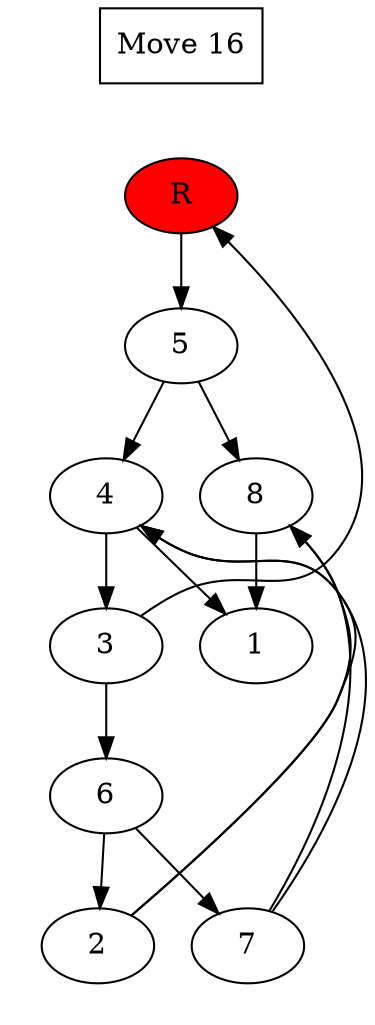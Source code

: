 digraph prb70_move_16 {
	dummy [label="Move 16" shape=box]
	dummy -> 9 [style=invis]
	9 -> 5
	subgraph cluster_0 {
		peripheries=0
		9 [label=R fillcolor="#ff0000" style=filled]
	}
	5 -> 8
	5 -> 4
	subgraph cluster_1 {
		peripheries=0
		5
	}
	4 -> 3
	4 -> 1
	8 -> 1
	subgraph cluster_2 {
		peripheries=0
		4
		8
	}
	3 -> 9 [constraint=false]
	3 -> 6
	subgraph cluster_3 {
		peripheries=0
		1
		3
	}
	6 -> 7
	6 -> 2
	subgraph cluster_4 {
		peripheries=0
		6
	}
	2 -> 8 [constraint=false]
	2 -> 4 [constraint=false]
	7 -> 8 [constraint=false]
	7 -> 4 [constraint=false]
	subgraph cluster_5 {
		peripheries=0
		2
		7
	}
}
